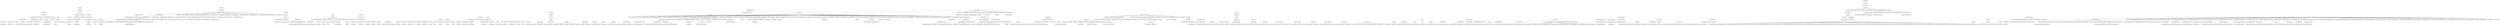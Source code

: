 digraph {
	node [shape=box];
	rankdir=BT;
	edge[arrowhead="onormal"];
	"CS2::ABitVector::iterator" -> "CS2::ABitVector::Cursor"
	"CS2::TableOf::Cursor" -> "CS2::TableOf::ConstCursor"
	"CS2::Timer" -> "CS2::BSDTimer"
	"TR::GlobalSingletonAllocator" -> "CS2::stat_allocator"
	"CS2::stat_allocator" -> "TRPersistentMemoryAllocator"
	"TR::AutomaticSymbol" -> "OMR::AutomaticSymbol"
	"OMR::AutomaticSymbol" -> "TR::RegisterMappedSymbol"
	"TR::RegisterMappedSymbol" -> "OMR::RegisterMappedSymbol"
	"OMR::RegisterMappedSymbol" -> "TR::Symbol"
	"TR::Symbol" -> "OMR::Symbol"
	"TR::Block" -> "OMR::Block"
	"OMR::Block" -> "TR::CFGNode"
	"TR::CFGNode" -> "TR_Link1"
	"TR::LabelSymbol" -> "OMR::LabelSymbol"
	"OMR::LabelSymbol" -> "TR::Symbol"
	"TR::ResolvedMethodSymbol" -> "OMR::ResolvedMethodSymbol"
	"OMR::ResolvedMethodSymbol" -> "TR::MethodSymbol"
	"TR::MethodSymbol" -> "OMR::MethodSymbol"
	"OMR::MethodSymbol" -> "TR::Symbol"
	"TR::StaticSymbol" -> "OMR::StaticSymbol"
	"OMR::StaticSymbol" -> "TR::Symbol"
	"TR::Machine" -> "OMR::X86::AMD64::Machine"
	"OMR::X86::AMD64::Machine" -> "OMR::X86::Machine"
	"OMR::X86::Machine" -> "OMR::Machine"
	"TR_X86FPStackRegister" -> "TR::RealRegister"
	"TR::RealRegister" -> "OMR::X86::AMD64::RealRegister"
	"OMR::X86::AMD64::RealRegister" -> "OMR::X86::RealRegister"
	"OMR::X86::RealRegister" -> "OMR::RealRegister"
	"OMR::RealRegister" -> "TR::Register"
	"TR::Register" -> "OMR::X86::Register"
	"OMR::X86::Register" -> "OMR::Register"
	"TR::TreeEvaluator" -> "OMR::X86::AMD64::TreeEvaluator"
	"OMR::X86::AMD64::TreeEvaluator" -> "OMR::X86::TreeEvaluator"
	"OMR::X86::TreeEvaluator" -> "OMR::TreeEvaluator"
	"TR::CPU" -> "OMR::X86::CPU"
	"OMR::X86::CPU" -> "OMR::CPU"
	"TR::DebugEnv" -> "OMR::X86::DebugEnv"
	"OMR::X86::DebugEnv" -> "OMR::DebugEnv"
	"TR::Instruction" -> "OMR::X86::Instruction"
	"OMR::X86::Instruction" -> "OMR::Instruction"
	"TR::Snippet" -> "OMR::X86::Snippet"
	"OMR::X86::Snippet" -> "OMR::Snippet"
	"TR::AliasBuilder" -> "OMR::AliasBuilder"
	"TR::ArithEnv" -> "OMR::ArithEnv"
	"TR::CFG" -> "OMR::CFG"
	"TR::CFGEdge" -> "TR_Link"
	"TR_Link" -> "TR_Link0"
	"TR::ClassEnv" -> "OMR::ClassEnv"
	"TR::CodeGenPhase" -> "OMR::CodeGenPhase"
	"TR::CodeGenerator" -> "TestCompiler::CodeGenerator"
	"TestCompiler::CodeGenerator" -> "OMR::X86::AMD64::CodeGenerator"
	"OMR::X86::AMD64::CodeGenerator" -> "OMR::X86::CodeGenerator"
	"OMR::X86::CodeGenerator" -> "OMR::CodeGenerator"
	"TR::Compilation" -> "OMR::Compilation"
	"TR::CompilerEnv" -> "OMR::CompilerEnv"
	"TR::DataType" -> "OMR::DataType"
	"TR::DebugCounter" -> "TR::DebugCounterBase"
	"TR::DebugCounterAggregation" -> "TR::DebugCounterBase"
	"TR::Environment" -> "OMR::Environment"
	"TR::GCRegisterMap" -> "OMR::GCRegisterMap"
	"TR::GCStackAtlas" -> "OMR::GCStackAtlas"
	"TR::IL" -> "OMR::IL"
	"TR::ILOpCode" -> "OMR::ILOpCode"
	"TR::KnownObjectTable" -> "OMR::KnownObjectTable"
	"TR::Monitor" -> "OMR::Monitor"
	"TR::Node" -> "OMR::Node"
	"TR::ObjectModel" -> "TestCompiler::ObjectModel"
	"TestCompiler::ObjectModel" -> "OMR::ObjectModel"
	"TR::Optimizer" -> "TestCompiler::Optimizer"
	"TestCompiler::Optimizer" -> "OMR::Optimizer"
	"TR::Options" -> "OMR::Options"
	"TR::PersistentInfo" -> "OMR::PersistentInfo"
	"TR::Region::Instance" -> "TR::Region::Destructable"
	"TR_X86FPStackIterator" -> "TR::RegisterIterator"
	"TR::RegisterIterator" -> "OMR::X86::RegisterIterator"
	"TR::ResolvedMethod" -> "TestCompiler::ResolvedMethod"
	"TestCompiler::ResolvedMethod" -> "TestCompiler::ResolvedMethodBase"
	"TestCompiler::ResolvedMethodBase" -> "TR_ResolvedMethod"
	"TestCompiler::ResolvedMethod" -> "TestCompiler::Method"
	"TestCompiler::Method" -> "TR_Method"
	"TR::SnippetGCMap" -> "OMR::SnippetGCMap"
	"TR::StackMemoryRegion" -> "TR::Region"
	"TR::SymbolReference" -> "OMR::SymbolReference"
	"TR::SymbolReferenceTable" -> "OMR::SymbolReferenceTable"
	"TR::TreeTop" -> "OMR::TreeTop"
	"TR::VMEnv" -> "OMR::VMEnv"
	"TR::VMMethodEnv" -> "OMR::VMMethodEnv"
	"TR_BitContainerIterator" -> "TR_BitVectorIterator"
	"TR_BitVectorCursor" -> "TR_BitVectorIterator"
	"TR_ClassExtendCheck" -> "TR_Link"
	"TR_ClassLoadCheck" -> "TR_Link"
	"TR_FrontEnd" -> "TR_Uncopyable"
	"TR_HashTabDouble" -> "TR_HashTab"
	"TR_HashTabFloat" -> "TR_HashTab"
	"TR_HashTabInt" -> "TR_HashTab"
	"TR_HashTabLong" -> "TR_HashTab"
	"TR_HashTabString" -> "TR_HashTab"
	"TR_HeapMemory" -> "TR_MemoryAllocationType"
	"TR_Memory" -> "TR_MemoryBase"
	"TR_PersistentMemory" -> "TR_MemoryBase"
	"TR_PostDominators" -> "TR_Dominators"
	"TR_PredecessorIterator" -> "TR_CFGIterator"
	"TR_StackMemory" -> "TR_MemoryAllocationType"
	"TR_SuccessorIterator" -> "TR_CFGIterator"
	"TR_SymRefIterator" -> "TR_BitVectorIterator"
	"TR_X86OpCode::Estimator" -> "TR_X86OpCode::BufferBase"
	"TR_X86OpCode::Writer" -> "TR_X86OpCode::BufferBase"
	"TR_X86ScratchRegisterManager" -> "TR_ScratchRegisterManager"
	"TR::ParameterSymbol" -> "OMR::ParameterSymbol"
	"OMR::ParameterSymbol" -> "TR::RegisterMappedSymbol"
	"TR::IO" -> "OMR::IO"
	"TR_NodeKillAliasSetInterface" -> "TR_NodeAliasSetInterface"
	"TR_NodeAliasSetInterface" -> "TR_AliasSetInterface"
	"TR_NodeUseAliasSetInterface" -> "TR_NodeAliasSetInterface"
	"TR_UseDefAliasSetInterface" -> "TR_SymAliasSetInterface"
	"TR_SymAliasSetInterface" -> "TR_AliasSetInterface"
	"TR_UseOnlyAliasSetInterface" -> "TR_SymAliasSetInterface"
	"TR::Recompilation" -> "OMR::Recompilation"
	"TR::BlockChecklist" -> "TR::Checklist"
	"TR::NodeChecklist" -> "TR::Checklist"
	"TR::Optimization" -> "OMR::Optimization"
	"OMR::Optimization" -> "TR_HasRandomGenerator"
	"OMR::Optimization" -> "TR::Allocatable"
	"TR::OptimizationManager" -> "OMR::OptimizationManager"
	"OMR::OptimizationManager" -> "TR::Allocatable"
	"TR::AllBlockIterator" -> "TR::BlockIterator"
	"TR::PostorderNodeOccurrenceIterator" -> "TR::NodeOccurrenceIterator"
	"TR::NodeOccurrenceIterator" -> "TR::NodeIterator"
	"TR::NodeIterator" -> "TR::TreeTopIteratorImpl"
	"TR::OptimizationData" -> "TR::Allocatable"
	"TR::OptimizationPolicy" -> "TR::Allocatable"
	"TR::OptimizationUtil" -> "TR::Allocatable"
	"TR::PostorderNodeIterator" -> "TR::NodeIterator"
	"TR::PreorderNodeIterator" -> "TR::NodeIterator"
	"TR::PreorderNodeOccurrenceIterator" -> "TR::NodeOccurrenceIterator"
	"TR::ReversePostorderSnapshotBlockIterator" -> "TR::BlockIterator"
	"TR::TreeTopIterator" -> "TR::TreeTopIteratorImpl"
	"TR_InterferenceGraph" -> "TR_IGBase"
	"TR::MonitorTable" -> "OMR::MonitorTable"
	"RandomExercizer" -> "TR_HasRandomGenerator"
	"TR_AnythingPattern" -> "TR_Pattern"
	"TR_ChildPattern" -> "TR_Pattern"
	"TR_CommutativePattern" -> "TR_ChildrenPattern"
	"TR_ChildrenPattern" -> "TR_Pattern"
	"TR_ChoicePattern" -> "TR_Pattern"
	"TR_IConstPattern" -> "TR_OpCodePattern"
	"TR_OpCodePattern" -> "TR_Pattern"
	"TR_LConstPattern" -> "TR_OpCodePattern"
	"TR_NoRegisterPattern" -> "TR_Pattern"
	"TR_UnifyPattern" -> "TR_Pattern"
	"TR::VPArrayInfo" -> "TR::VPConstraint"
	"TR::VPClass" -> "TR::VPConstraint"
	"TR::VPNonNullObject" -> "TR::VPClassPresence"
	"TR::VPClassPresence" -> "TR::VPConstraint"
	"TR::VPConstString" -> "TR::VPFixedClass"
	"TR::VPFixedClass" -> "TR::VPResolvedClass"
	"TR::VPResolvedClass" -> "TR::VPClassType"
	"TR::VPClassType" -> "TR::VPConstraint"
	"TR::VPEqual" -> "TR::VPRelation"
	"TR::VPRelation" -> "TR::VPConstraint"
	"TR::VPGreaterThanOrEqual" -> "TR::VPRelation"
	"TR::VPIntConst" -> "TR::VPIntConstraint"
	"TR::VPIntConstraint" -> "TR::VPConstraint"
	"TR::VPIntRange" -> "TR::VPIntConstraint"
	"TR::VPKnownObject" -> "TR::VPFixedClass"
	"TR::VPLessThanOrEqual" -> "TR::VPRelation"
	"TR::VPLongConst" -> "TR::VPLongConstraint"
	"TR::VPLongConstraint" -> "TR::VPConstraint"
	"TR::VPLongRange" -> "TR::VPLongConstraint"
	"TR::VPMergedConstraints" -> "TR::VPConstraint"
	"TR::VPNotEqual" -> "TR::VPRelation"
	"TR::VPNullObject" -> "TR::VPClassPresence"
	"TR::VPObjectLocation" -> "TR::VPConstraint"
	"TR::VPPreexistentObject" -> "TR::VPConstraint"
	"TR::VPShortConst" -> "TR::VPShortConstraint"
	"TR::VPShortConstraint" -> "TR::VPConstraint"
	"TR::VPShortRange" -> "TR::VPShortConstraint"
	"TR::VPSync" -> "TR::VPConstraint"
	"TR::VPUnreachablePath" -> "TR::VPConstraint"
	"TR::VPUnresolvedClass" -> "TR::VPClassType"
	"TR_BlockStructure" -> "TR_Structure"
	"TR_InductionVariable" -> "TR_Link"
	"TR_RegionStructure" -> "TR_Structure"
	"TR_StructureSubGraphNode" -> "TR::CFGNode"
	"TR::CompileIlGenRequest" -> "TR::IlGenRequest"
	"TR::IlGenRequest" -> "OMR::IlGenRequest"
	"TR::IlGeneratorMethodDetails" -> "TestCompiler::IlGeneratorMethodDetails"
	"TestCompiler::IlGeneratorMethodDetails" -> "OMR::IlGeneratorMethodDetails"
	"TR::PartialInliningIlGenRequest" -> "TR::InliningIlGenRequest"
	"TR::InliningIlGenRequest" -> "TR::IlGenRequest"
	"TR_Inliner" -> "TR::Optimization"
	"OMR_InlinerPolicy" -> "TR::OptimizationPolicy"
	"OMR_InlinerPolicy" -> "OMR_InlinerHelper"
	"OMR_InlinerUtil" -> "TR::OptimizationUtil"
	"OMR_InlinerUtil" -> "OMR_InlinerHelper"
	"TR::GlobalSet::DenseSet" -> "TR::GlobalSet::Set"
	"TR::GlobalSet::SparseSet" -> "TR::GlobalSet::Set"
	"TR::TransformUtil" -> "OMR::TransformUtil"
	"TR_DirectCallSite" -> "TR_CallSite"
	"TR_CallSite" -> "TR_Link"
	"TR_CallStack" -> "TR_Link"
	"TR_InlineCall" -> "TR_DumbInliner"
	"TR_DumbInliner" -> "TR_InlinerBase"
	"TR_InlinerBase" -> "TR_HasRandomGenerator"
	"TR_FunctionPointerCallSite" -> "TR_IndirectCallSite"
	"TR_IndirectCallSite" -> "TR_CallSite"
	"TR_InlinerTracer" -> "TR_LogTracer"
	"TR_RegisterCandidate" -> "TR_Link"
	"TR_TrivialInliner" -> "TR::Optimization"
	"TR::Linkage" -> "OMR::X86::Linkage"
	"OMR::X86::Linkage" -> "OMR::Linkage"
	"TR_LoadExtensions" -> "TR::Optimization"
	"TR::RegisterPair" -> "OMR::RegisterPair"
	"OMR::RegisterPair" -> "TR::Register"
	"TR_HashValueNumberInfo" -> "TR_ValueNumberInfo"
	"TR_ValueNumberInfo" -> "TR::Allocatable"
	"OMR::SystemSegmentProvider" -> "TR::SegmentAllocator"
	"TR::SegmentAllocator" -> "TR::SegmentProvider"
	"TR_LinuxCallStackIterator" -> "TR_CallStackIterator"
	"__cxxabiv1::__pointer_to_member_type_info" -> "__cxxabiv1::__pbase_type_info"
	"__cxxabiv1::__pointer_type_info" -> "__cxxabiv1::__pbase_type_info"
	"__cxxabiv1::__si_class_type_info" -> "__cxxabiv1::__class_type_info"
	"__cxxabiv1::__vmi_class_type_info" -> "__cxxabiv1::__class_type_info"
	"TR_AsyncCheckInsertion" -> "TR::Optimization"
	"TR_GlobalAnticipatability" -> "TR_BackwardIntersectionBitVectorAnalysis"
	"TR_BackwardIntersectionBitVectorAnalysis" -> "TR_BackwardIntersectionDFSetAnalysis"
	"TR_BackwardIntersectionDFSetAnalysis" -> "TR_BackwardDFSetAnalysis"
	"TR_BackwardDFSetAnalysis" -> "TR_BasicDFSetAnalysis"
	"TR_BasicDFSetAnalysis" -> "TR_DataFlowAnalysis"
	"TR_DataFlowAnalysis" -> "TR::Allocatable"
	"TR_Liveness" -> "TR_BackwardUnionBitVectorAnalysis"
	"TR_BackwardUnionBitVectorAnalysis" -> "TR_BackwardUnionDFSetAnalysis"
	"TR_BackwardUnionDFSetAnalysis" -> "TR_BackwardDFSetAnalysis"
	"TR_BackwardUnionSingleBitContainerAnalysis" -> "TR_BackwardUnionDFSetAnalysis"
	"TR_Delayedness" -> "TR_IntersectionBitVectorAnalysis"
	"TR_IntersectionBitVectorAnalysis" -> "TR_IntersectionDFSetAnalysis"
	"TR_IntersectionDFSetAnalysis" -> "TR_ForwardDFSetAnalysis"
	"TR_ForwardDFSetAnalysis" -> "TR_BasicDFSetAnalysis"
	"TR_Earliestness" -> "TR_UnionBitVectorAnalysis"
	"TR_UnionBitVectorAnalysis" -> "TR_UnionDFSetAnalysis"
	"TR_UnionDFSetAnalysis" -> "TR_ForwardDFSetAnalysis"
	"TR_FlowSensitiveEscapeAnalysis" -> "TR_IntersectionBitVectorAnalysis"
	"TR_Isolatedness" -> "TR_BackwardIntersectionBitVectorAnalysis"
	"TR_Latestness" -> "TR_BackwardIntersectionBitVectorAnalysis"
	"TR_LiveOnAllPaths" -> "TR_BackwardIntersectionBitVectorAnalysis"
	"TR_LocalAnticipatability" -> "TR_LocalAnalysis"
	"TR_LocalTransparency" -> "TR_LocalAnalysis"
	"TR_ReachingBlocks" -> "TR_UnionBitVectorAnalysis"
	"TR_ReachingDefinitions" -> "TR_UnionBitVectorAnalysis"
	"TR_RegisterAnticipatability" -> "TR_BackwardIntersectionBitVectorAnalysis"
	"TR_RegisterAvailability" -> "TR_IntersectionBitVectorAnalysis"
	"TR_UnionSingleBitContainerAnalysis" -> "TR_UnionDFSetAnalysis"
	"TR_UseDefInfo" -> "TR::Allocatable"
	"TR_CatchBlockRemover" -> "TR::Optimization"
	"TR_CFGSimplifier" -> "TR::Optimization"
	"TR_CompactLocals" -> "TR::Optimization"
	"TR_CopyPropagation" -> "TR::Optimization"
	"TR_DeadStoreElimination" -> "TR_IsolatedStoreElimination"
	"TR_IsolatedStoreElimination" -> "TR::Optimization"
	"TR::DeadTreesElimination" -> "TR::Optimization"
	"TR_ExpressionsSimplification" -> "TR::Optimization"
	"TR_FieldPrivatizer" -> "TR_LoopTransformer"
	"TR_LoopTransformer" -> "TR::Optimization"
	"TR_RedundantInductionVarElimination" -> "TR_LoopCanonicalizer"
	"TR_LoopCanonicalizer" -> "TR_LoopTransformer"
	"TR_LoopInverter" -> "TR_LoopTransformer"
	"TR_InductionVariableAnalysis" -> "TR::Optimization"
	"TR_DerivedInductionVariable" -> "TR_BasicInductionVariable"
	"TR_GeneralLoopUnroller" -> "TR_LoopTransformer"
	"TR_IVTypeTransformer" -> "TR_LoopTransformer"
	"TR_LoopStrider" -> "TR_LoopTransformer"
	"TR_PrimaryInductionVariable" -> "TR_BasicInductionVariable"
	"TR_GlobalRegisterAllocator" -> "TR::Optimization"
	"TR_LiveRangeSplitter" -> "TR::Optimization"
	"multipleJumpSuccessorIterator" -> "SuccessorIterator"
	"switchSuccessorIterator" -> "SuccessorIterator"
	"TR_LocalLiveRangeReduction" -> "TR::Optimization"
	"TR_LocalReordering" -> "TR::Optimization"
	"TR_Arraycmp" -> "TR_ArrayLoop"
	"TR_Arraycopy" -> "TR_ArrayLoop"
	"TR_Arrayset" -> "TR_ArrayLoop"
	"TR_Arraytranslate" -> "TR_ArrayLoop"
	"TR_ArraytranslateAndTest" -> "TR_ArrayLoop"
	"TR_ByteToCharArraycopy" -> "TR_ArrayLoop"
	"TR_CharToByteArraycopy" -> "TR_ArrayLoop"
	"TR_LRAddressTree" -> "TR_AddressTree"
	"TR_LoopReducer" -> "TR_LoopTransformer"
	"TR_RangeTranslateTable" -> "TR_TranslateTable"
	"TR_SetTranslateTable" -> "TR_TranslateTable"
	"TR_LoopReplicator" -> "TR_LoopTransformer"
	"TR_LoopSpecializer" -> "TR_LoopVersioner"
	"TR_LoopVersioner" -> "TR_LoopTransformer"
	"TR::LocalCSE" -> "OMR::LocalCSE"
	"OMR::LocalCSE" -> "TR::Optimization"
	"TR::LocalDeadStoreElimination" -> "TR::Optimization"
	"TR_ArraysetStoreElimination" -> "TR::Optimization"
	"TR_CleanseTrees" -> "TR_BlockManipulator"
	"TR_BlockManipulator" -> "TR::Optimization"
	"TR_BlockShuffling" -> "TR_BlockOrderingOptimization"
	"TR_BlockOrderingOptimization" -> "TR::Optimization"
	"TR_BlockSplitter" -> "TR::Optimization"
	"TR_BlockSplitter::TR_BinaryHeap" -> "TR_Array"
	"TR_CheckcastAndProfiledGuardCoalescer" -> "TR::Optimization"
	"TR_ColdBlockOutlining" -> "TR_ColdBlockMarker"
	"TR_ColdBlockMarker" -> "TR_BlockManipulator"
	"TR_CompactNullChecks" -> "TR::Optimization"
	"TR_EliminateRedundantGotos" -> "TR::Optimization"
	"TR_ExtendBasicBlocks" -> "TR_BlockManipulator"
	"TR_HoistBlocks" -> "TR::Optimization"
	"TR_InvariantArgumentPreexistence" -> "TR::Optimization"
	"TR_LongRegAllocation" -> "TR_Rematerialization"
	"TR_Rematerialization" -> "TR::Optimization"
	"TR_OrderBlocks" -> "TR_BlockOrderingOptimization"
	"TR_PeepHoleBasicBlocks" -> "TR_BlockManipulator"
	"TR_ProfiledNodeVersioning" -> "TR::Optimization"
	"TR_SimplifyAnds" -> "TR::Optimization"
	"TR_TrivialBlockExtension" -> "TR::Optimization"
	"TR_TrivialDeadTreeRemoval" -> "TR::Optimization"
	"TR::Simplifier" -> "OMR::Simplifier"
	"OMR::Simplifier" -> "TR::Optimization"
	"TR_OrderedBlockList" -> "List"
	"List" -> "ListBase"
	"OMR::ValuePropagation::ValueConstraint" -> "TR_HedgeNode"
	"OMR::ValuePropagation::ValueConstraintHandler" -> "TR_HedgeTreeHandler"
	"TR::ArraycopyTransformation" -> "TR::Optimization"
	"TR::GlobalValuePropagation" -> "TR::ValuePropagation"
	"TR::ValuePropagation" -> "OMR::ValuePropagation"
	"OMR::ValuePropagation" -> "TR::Optimization"
	"TR::LocalValuePropagation" -> "TR::ValuePropagation"
	"TR::RegDepCopyRemoval" -> "TR::Optimization"
	"TR_ExceptionCheckMotion" -> "TR_DataFlowAnalysis"
	"TR_GeneralSinkStores" -> "TR_SinkStores"
	"TR_SinkStores" -> "TR::Optimization"
	"TR_IndexExprManipulator" -> "TR::Optimization"
	"TR_InnerPreexistence" -> "TR::Optimization"
	"TR_LiveOnNotAllPaths" -> "TR::Allocatable"
	"TR_OSRDefAnalysis" -> "TR::Optimization"
	"TR_OSRDefInfo" -> "TR_UseDefInfo"
	"TR_OSRExceptionEdgeRemoval" -> "TR::Optimization"
	"TR_OSRLiveRangeAnalysis" -> "TR::Optimization"
	"TR_PartialRedundancy" -> "TR::Optimization"
	"TR_PrefetchInsertion" -> "TR_LoopTransformer"
	"TR_RedundantAsyncCheckRemoval" -> "TR::Optimization"
	"TR_RedundantExpressionAdjustment" -> "TR_IntersectionBitVectorAnalysis"
	"TR_ShrinkWrap" -> "TR::Optimization"
	"TR_StripMiner" -> "TR_LoopTransformer"
	"TR_TrivialSinkStores" -> "TR_SinkStores"
	"TR_VirtualGuardHeadMerger" -> "TR::Optimization"
	"TR_VirtualGuardTailSplitter" -> "TR::Optimization"
	"TR_CanReachGivenBlocks" -> "TR_BackwardReachability"
	"TR_BackwardReachability" -> "TR_ReachabilityAnalysis"
	"TR_CanBeReachedFromCatchBlock" -> "TR_ForwardReachability"
	"TR_ForwardReachability" -> "TR_ReachabilityAnalysis"
	"TR_CanBeReachedWithoutExceptionEdges" -> "TR_ForwardReachabilityWithoutExceptionEdges"
	"TR_ForwardReachabilityWithoutExceptionEdges" -> "TR_ReachabilityAnalysis"
	"TR_CanReachNonColdBlocks" -> "TR_BackwardReachability"
	"TR_StatsHisto" -> "TR_Stats"
	"TR_StatsInterval" -> "TR_Stats"
	"TR::AheadOfTimeCompile" -> "OMR::AheadOfTimeCompile"
	"TR::BeforeBinaryEncodingExternalRelocation" -> "TR::ExternalRelocation"
	"TR::ExternalRelocation" -> "TR::Relocation"
	"TR::ExternalOrderedPair32BitRelocation" -> "TR::ExternalRelocation"
	"TR::InstructionAbsoluteRelocation" -> "TR::Relocation"
	"TR::IteratedExternalRelocation" -> "TR_Link"
	"TR::LabelAbsoluteRelocation" -> "TR::LabelRelocation"
	"TR::LabelRelocation" -> "TR::Relocation"
	"TR::LabelRelative12BitRelocation" -> "TR::LabelRelocation"
	"TR::LabelRelative16BitRelocation" -> "TR::LabelRelocation"
	"TR::LabelRelative24BitRelocation" -> "TR::LabelRelocation"
	"TR::LabelRelative32BitRelocation" -> "TR::LabelRelocation"
	"TR::LabelRelative8BitRelocation" -> "TR::LabelRelocation"
	"TR::LabelTable32BitRelocation" -> "TR::LabelRelocation"
	"TR::LoadLabelRelative16BitRelocation" -> "TR::Relocation"
	"TR::LoadLabelRelative32BitRelocation" -> "TR::Relocation"
	"TR::LoadLabelRelative64BitRelocation" -> "TR::LabelRelocation"
	"TR::RegisterDependencyConditions" -> "OMR::X86::RegisterDependencyConditions"
	"OMR::X86::RegisterDependencyConditions" -> "OMR::RegisterDependencyConditions"
	"TR::RegisterDependency" -> "OMR::X86::RegisterDependencyExt"
	"OMR::X86::RegisterDependencyExt" -> "OMR::RegisterDependencyExt"
	"TR::UnresolvedDataSnippet" -> "OMR::UnresolvedDataSnippet"
	"OMR::UnresolvedDataSnippet" -> "TR::Snippet"
	"TR::MemoryReference" -> "OMR::X86::AMD64::MemoryReference"
	"OMR::X86::AMD64::MemoryReference" -> "OMR::X86::MemoryReference"
	"OMR::X86::MemoryReference" -> "OMR::MemoryReference"
	"TR::IA32ConstantDataSnippet" -> "TR::IA32DataSnippet"
	"TR::IA32DataSnippet" -> "TR::Snippet"
	"TR_X86ComputeCC" -> "TR::TreeEvaluator"
	"TR::AMD64Imm64SymInstruction" -> "TR::AMD64Imm64Instruction"
	"TR::AMD64Imm64Instruction" -> "TR::Instruction"
	"TR::AMD64RegImm64SymInstruction" -> "TR::AMD64RegImm64Instruction"
	"TR::AMD64RegImm64Instruction" -> "TR::X86RegInstruction"
	"TR::X86RegInstruction" -> "TR::Instruction"
	"TR::X86AlignmentInstruction" -> "TR::Instruction"
	"TR::X86PatchableCodeAlignmentInstruction" -> "TR::X86BoundaryAvoidanceInstruction"
	"TR::X86BoundaryAvoidanceInstruction" -> "TR::Instruction"
	"TR::X86CallMemInstruction" -> "TR::X86MemInstruction"
	"TR::X86MemInstruction" -> "TR::Instruction"
	"TR::X86FPArithmeticRegRegInstruction" -> "TR::X86FPRegRegInstruction"
	"TR::X86FPRegRegInstruction" -> "TR::X86RegRegInstruction"
	"TR::X86RegRegInstruction" -> "TR::X86RegInstruction"
	"TR::X86FPCompareEvalInstruction" -> "TR::Instruction"
	"TR::X86FPCompareRegRegInstruction" -> "TR::X86FPRegRegInstruction"
	"TR::X86FPMemRegInstruction" -> "TR::X86MemRegInstruction"
	"TR::X86MemRegInstruction" -> "TR::X86MemInstruction"
	"TR::X86FPRegInstruction" -> "TR::X86RegInstruction"
	"TR::X86FPRegMemInstruction" -> "TR::X86RegMemInstruction"
	"TR::X86RegMemInstruction" -> "TR::X86RegInstruction"
	"TR::X86FPRemainderRegRegInstruction" -> "TR::X86FPST0ST1RegRegInstruction"
	"TR::X86FPST0ST1RegRegInstruction" -> "TR::X86FPRegRegInstruction"
	"TR::X86FPST0STiRegRegInstruction" -> "TR::X86FPRegRegInstruction"
	"TR::X86FPSTiST0RegRegInstruction" -> "TR::X86FPRegRegInstruction"
	"TR::X86FenceInstruction" -> "TR::Instruction"
	"TR::X86ImmSnippetInstruction" -> "TR::X86ImmInstruction"
	"TR::X86ImmInstruction" -> "TR::Instruction"
	"TR::X86ImmSymInstruction" -> "TR::X86ImmInstruction"
	"TR::X86LabelInstruction" -> "TR::Instruction"
	"TR::X86MemImmSymInstruction" -> "TR::X86MemImmInstruction"
	"TR::X86MemImmInstruction" -> "TR::X86MemInstruction"
	"TR::X86MemRegImmInstruction" -> "TR::X86MemRegInstruction"
	"TR::X86MemRegRegInstruction" -> "TR::X86MemRegInstruction"
	"TR::X86MemTableInstruction" -> "TR::X86MemInstruction"
	"TR::X86PaddingSnippetInstruction" -> "TR::X86PaddingInstruction"
	"TR::X86PaddingInstruction" -> "TR::Instruction"
	"TR::X86RegImmSymInstruction" -> "TR::X86RegImmInstruction"
	"TR::X86RegImmInstruction" -> "TR::X86RegInstruction"
	"TR::X86RegMemImmInstruction" -> "TR::X86RegMemInstruction"
	"TR::X86RegRegImmInstruction" -> "TR::X86RegRegInstruction"
	"TR::X86RegRegRegInstruction" -> "TR::X86RegRegInstruction"
	"TR::X86RestoreVMThreadInstruction" -> "TR::Instruction"
	"TR::X86VFPCallCleanupInstruction" -> "TR::Instruction"
	"TR::X86VFPDedicateInstruction" -> "TR::X86RegMemInstruction"
	"TR::X86VFPReleaseInstruction" -> "TR::Instruction"
	"TR::X86VFPRestoreInstruction" -> "TR::Instruction"
	"TR::X86VFPSaveInstruction" -> "TR::Instruction"
	"TR_X86BinaryCommutativeAnalyser" -> "TR_Analyser"
	"TR::X86DivideCheckSnippet" -> "TR::X86RestartSnippet"
	"TR::X86RestartSnippet" -> "TR::Snippet"
	"TR_X86SubtractAnalyser" -> "TR_Analyser"
	"TR_X86CompareAnalyser" -> "TR_Analyser"
	"TR_IA32XMMCompareAnalyser" -> "TR_X86FPCompareAnalyser"
	"TR::X86FPConvertToIntSnippet" -> "TR::X86FPConversionSnippet"
	"TR::X86FPConversionSnippet" -> "TR::X86RestartSnippet"
	"TR::X86FPConvertToLongSnippet" -> "TR::X86FPConversionSnippet"
	"TR::X86CheckAsyncMessagesSnippet" -> "TR::X86HelperCallSnippet"
	"TR::X86HelperCallSnippet" -> "TR::X86RestartSnippet"
	"TR::X86SystemLinkage" -> "TR::Linkage"
	"TR::AMD64ABILinkage" -> "TR::AMD64SystemLinkage"
	"TR::AMD64SystemLinkage" -> "TR::X86SystemLinkage"
	"TR::AMD64Win64FastCallLinkage" -> "TR::AMD64SystemLinkage"
	"TR::CodeCache" -> "OMR::CodeCache"
	"OMR::CodeCache" -> "OMR::CodeCacheBase"
	"OMR::CodeCache::CacheCriticalSection" -> "OMR::CriticalSection"
	"OMR::CodeCacheManager::CacheListCriticalSection" -> "OMR::CriticalSection"
	"OMR::CodeCacheManager::RepositoryMonitorCriticalSection" -> "OMR::CriticalSection"
	"TR::CodeCacheConfig" -> "OMR::CodeCacheConfig"
	"TR::CodeCacheManager" -> "TestCompiler::CodeCacheManager"
	"TestCompiler::CodeCacheManager" -> "OMR::CodeCacheManager"
	"TR::FrontEnd" -> "TestCompiler::FrontEnd"
	"TestCompiler::FrontEnd" -> "TR::FEBase"
	"TR::FEBase" -> "TR::FECommon"
	"TR::FECommon" -> "TR_FrontEnd"
	"TestCompiler::BinaryOpIlInjector" -> "TestCompiler::OpIlInjector"
	"TestCompiler::OpIlInjector" -> "TR::IlInjector"
	"TR::IlInjector" -> "TestCompiler::IlInjector"
	"TestCompiler::IlInjector" -> "OMR::IlInjector"
	"OMR::IlInjector" -> "TR_IlGenerator"
	"TestCompiler::JitConfig" -> "TR::JitConfig"
	"TestCompiler::ChildlessUnaryOpIlInjector" -> "TestCompiler::UnaryOpIlInjector"
	"TestCompiler::UnaryOpIlInjector" -> "TestCompiler::OpIlInjector"
	"TestCompiler::CmpBranchOpIlInjector" -> "TestCompiler::OpIlInjector"
	"TR::IlBuilder" -> "TestCompiler::IlBuilder"
	"TestCompiler::IlBuilder" -> "OMR::IlBuilder"
	"OMR::IlBuilder" -> "TR::IlInjector"
	"TR::IlType" -> "OMR::IlType"
	"TR::IlValue" -> "OMR::IlValue"
	"TR::TypeDictionary" -> "OMR::TypeDictionary"
	"TestCompiler::StoreOpIlInjector" -> "TestCompiler::OpIlInjector"
	"TestCompiler::TernaryOpIlInjector" -> "TestCompiler::OpIlInjector"
	"TestCompiler::BarIlInjector" -> "TR::IlInjector"
	"TestCompiler::FooBarTest" -> "TestCompiler::TestDriver"
	"JITILBuilderTest_ControlFlowTest_Test" -> "testing::Test"
	"JITILBuilderTest_NestedControlFlowLoopTest_Test" -> "testing::Test"
	"JITTest_BuilderTest_Test" -> "testing::Test"
	"TestCompiler::AbsDiffIfThenElseMethod" -> "TR::MethodBuilder"
	"TR::MethodBuilder" -> "TestCompiler::MethodBuilder"
	"TestCompiler::MethodBuilder" -> "OMR::MethodBuilder"
	"OMR::MethodBuilder" -> "TR::IlBuilder"
	"TestCompiler::BasicForLoopDownMethod" -> "TR::MethodBuilder"
	"TestCompiler::BasicForLoopUpMethod" -> "TR::MethodBuilder"
	"TestCompiler::IndirectStoreIlInjector" -> "TestCompiler::BinaryOpIlInjector"
	"TestCompiler::BuilderTest" -> "TestCompiler::TestDriver"
	"TestCompiler::CallIlInjector" -> "TestCompiler::UnaryOpIlInjector"
	"TestCompiler::DoWhileFibonnaciMethod" -> "TR::MethodBuilder"
	"TestCompiler::DoWhileIfThenElseMethod" -> "TR::MethodBuilder"
	"TestCompiler::DoWhileWithBreakAndContinueMethod" -> "TR::MethodBuilder"
	"TestCompiler::DoWhileWithBreakMethod" -> "TR::MethodBuilder"
	"TestCompiler::DoWhileWithContinueMethod" -> "TR::MethodBuilder"
	"TestCompiler::ForLoopBreakAndContinueMethod" -> "TR::MethodBuilder"
	"TestCompiler::ForLoopBreakMethod" -> "TR::MethodBuilder"
	"TestCompiler::ForLoopContinueMethod" -> "TR::MethodBuilder"
	"TestCompiler::ForLoopUPIfThenElseMethod" -> "TR::MethodBuilder"
	"TestCompiler::IfThenElseLoopMethod" -> "TR::MethodBuilder"
	"TestCompiler::IndirectLoadIlInjector" -> "TestCompiler::UnaryOpIlInjector"
	"TestCompiler::IterativeFibonnaciMethod" -> "TR::MethodBuilder"
	"TestCompiler::MaxIfThenMethod" -> "TR::MethodBuilder"
	"TestCompiler::OpCodesTest" -> "TestCompiler::TestDriver"
	"TestCompiler::RecursiveFibonnaciMethod" -> "TR::MethodBuilder"
	"TestCompiler::ShootoutNestedLoopMethod" -> "TR::MethodBuilder"
	"TestCompiler::SubIfFalseThenMethod" -> "TR::MethodBuilder"
	"TestCompiler::WhileDoFibonnaciMethod" -> "TR::MethodBuilder"
	"TestCompiler::WhileDoIfThenElseMethod" -> "TR::MethodBuilder"
	"TestCompiler::WhileDoWithBreakAndContinueMethod" -> "TR::MethodBuilder"
	"TestCompiler::WhileDoWithBreakMethod" -> "TR::MethodBuilder"
	"TestCompiler::WhileDoWithContinueMethod" -> "TR::MethodBuilder"
	"testing::EmptyTestEventListener" -> "testing::TestEventListener"
	"testing::TestWithParam" -> "testing::Test"
	"testing::internal::DefaultDeathTestFactory" -> "testing::internal::DeathTestFactory"
	"testing::internal::HasNewFatalFailureHelper" -> "testing::TestPartResultReporterInterface"
	"testing::internal::Mutex" -> "testing::internal::MutexBase"
	"testing::internal::ParameterizedTestCaseInfo" -> "testing::internal::ParameterizedTestCaseInfoBase"
	"testing::internal::ParameterizedTestFactory" -> "testing::internal::TestFactoryBase"
	"testing::internal::TestFactoryImpl" -> "testing::internal::TestFactoryBase"
	"testing::internal::ThreadLocal::ValueHolder" -> "testing::internal::ThreadLocalValueHolderBase"
	"testing::internal::ThreadWithParam" -> "testing::internal::ThreadWithParamBase"
	"JITTest_FooBarTest_Test" -> "testing::Test"
	"TestCompiler::FooIlInjector" -> "TR::IlInjector"
	"TestCompiler::LimitFileTest_CheckVLogTest_Test" -> "TestCompiler::LimitFileTest"
	"TestCompiler::LimitFileTest" -> "testing::Test"
	"TestCompiler::LimitFileTest_CreateVLogTest_Test" -> "TestCompiler::LimitFileTest"
	"TestCompiler::LimitFileTest_UseLimitFileBoundTest_Test" -> "TestCompiler::LimitFileTest"
	"TestCompiler::LimitFileTest_UseLimitFileRangeTest_Test" -> "TestCompiler::LimitFileTest"
	"TestCompiler::LimitFileTest_UseLimitFileTest_Test" -> "TestCompiler::LimitFileTest"
	"TestCompiler::OMRTestEnv" -> "testing::Environment"
	"TestCompiler::LogFileTest_CreateTFLogTest_Test" -> "TestCompiler::LogFileTest"
	"TestCompiler::LogFileTest" -> "testing::Test"
	"TestCompiler::LogFileTest_EmptyTFLogTest_Test" -> "TestCompiler::LogFileTest"
	"TestCompiler::LogFileTest_KeywordsLogTest_Test" -> "TestCompiler::LogFileTest"
	"TestCompiler::OptionSetTest_UseOptionSets_Test" -> "TestCompiler::OptionSetTest"
	"TestCompiler::OptionSetTest" -> "TestCompiler::LimitFileTest"
	"TestCompiler::OptionSetTest_WithDefault_Test" -> "TestCompiler::OptionSetTest"
	"JITCrossPlatformsOpCodesTest_AddressTest_Test" -> "testing::Test"
	"JITCrossPlatformsOpCodesTest_BitwiseTest_Test" -> "testing::Test"
	"JITCrossPlatformsOpCodesTest_CompareTest_Test" -> "testing::Test"
	"JITCrossPlatformsOpCodesTest_DISABLED_OpCodesTests_Test" -> "testing::Test"
	"JITCrossPlatformsOpCodesTest_DISABLED_UnaryTest_Test" -> "testing::Test"
	"JITCrossPlatformsOpCodesTest_IntegerArithmeticTest_Test" -> "testing::Test"
	"JITCrossPlatformsOpCodesTest_MemoryOperationTest_Test" -> "testing::Test"
	"JITCrossPlatformsOpCodesTest_TernaryTest_Test" -> "testing::Test"
	"JITCrossPlatformsOpCodesTest_UnaryTest_Test" -> "testing::Test"
	"JITCrossPlatformsOpCodesTest_UnsupportedOpCodesTest_Test" -> "testing::Test"
	"TestCompiler::PPCOpCodesTest" -> "TestCompiler::OpCodesTest"
	"JITQuxTest_QuxTest2_Test" -> "testing::Test"
	"TestCompiler::Qux2IlInjector" -> "TR::IlInjector"
	"TestCompiler::Qux2Test" -> "TestCompiler::TestDriver"
	"TestCompiler::SimplifierFoldAndTest_SimplifierFoldAndTest_Test" -> "TestCompiler::SimplifierFoldAndTest"
	"TestCompiler::SimplifierFoldAndTest" -> "TestCompiler::OptTestDriver"
	"TestCompiler::OptTestDriver" -> "TestCompiler::TestDriver"
	"TestCompiler::OptTestDriver" -> "testing::Test"
	"TestCompiler::SimplifierFoldAndIlInjector" -> "TR::IlInjector"
	"TestCompiler::SimplifierFoldAndIlVerifier" -> "TR::IlVerifier"
	"TestCompiler::SimplifierFoldAndInfo" -> "TestCompiler::MethodInfo"
	"TestCompiler::S390OpCodesTest" -> "TestCompiler::OpCodesTest"
	"TR::AllIlVerifier" -> "TR::IlVerifier"
	"TR::NoCodegenVerifier" -> "TR::IlVerifier"
	"JITX86OpCodesTest_BitwiseTest_Test" -> "testing::Test"
	"JITX86OpCodesTest_CompareTest_Test" -> "testing::Test"
	"JITX86OpCodesTest_DISABLED_X86ConvertOpCodesTests_Test" -> "testing::Test"
	"JITX86OpCodesTest_DISABLED_X86IntegerArithmeticTest_Test" -> "testing::Test"
	"JITX86OpCodesTest_DISABLED_X86MemoryOpCodesTests_Test" -> "testing::Test"
	"JITX86OpCodesTest_DISABLED_X86UnaryTest_Test" -> "testing::Test"
	"JITX86OpCodesTest_DirectCallTest_Test" -> "testing::Test"
	"JITX86OpCodesTest_FloatArithmeticTest_Test" -> "testing::Test"
	"JITX86OpCodesTest_IntegerArithmeticTest_Test" -> "testing::Test"
	"JITX86OpCodesTest_MemoryOperationTest_Test" -> "testing::Test"
	"JITX86OpCodesTest_TernaryTest_Test" -> "testing::Test"
	"JITX86OpCodesTest_UnaryTest_Test" -> "testing::Test"
	"JITX86OpCodesTest_UnsupportedOpCodesTest_Test" -> "testing::Test"
	"JITX86OpCodesTest_X86AddressTest_Test" -> "testing::Test"
	"TestCompiler::X86OpCodesTest" -> "TestCompiler::OpCodesTest"
	"TR::DefaultCompilationStrategy" -> "TR::CompilationStrategy"
	"TR::DebugSegmentProvider" -> "TR::SegmentAllocator"
	"TR::BytecodeBuilder" -> "OMR::BytecodeBuilder"
	"OMR::BytecodeBuilder" -> "TR::IlBuilder"
	"OMR::PointerType" -> "TR::IlType"
	"OMR::PrimitiveType" -> "TR::IlType"
	"OMR::StructType" -> "TR::IlType"
	"OMR::UnionType" -> "TR::IlType"
	"TR::CodeCacheMemorySegment" -> "OMR::CodeCacheMemorySegment"
}